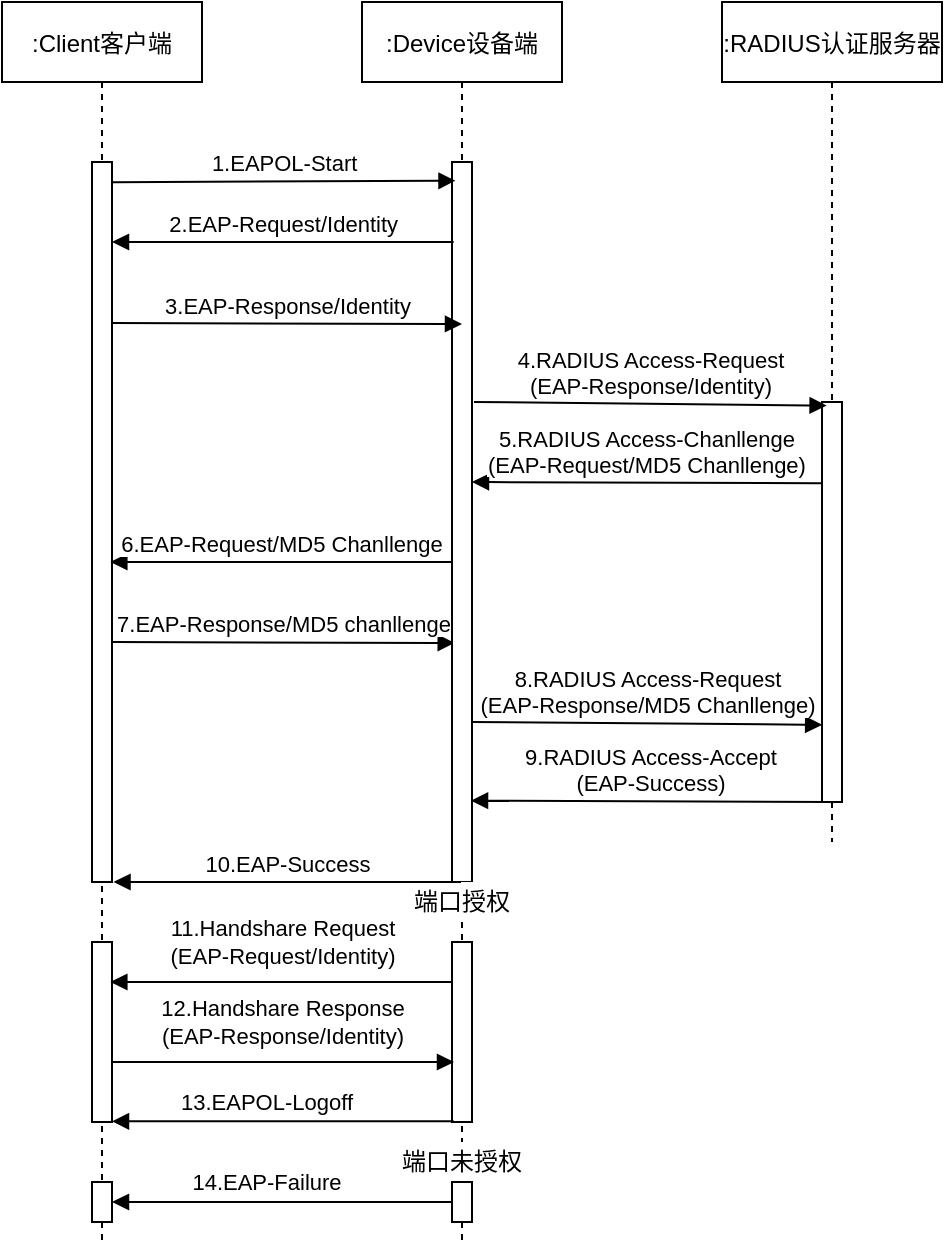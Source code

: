 <mxfile version="21.6.2" type="github">
  <diagram id="kgpKYQtTHZ0yAKxKKP6v" name="Page-1">
    <mxGraphModel dx="786" dy="446" grid="1" gridSize="10" guides="1" tooltips="1" connect="1" arrows="1" fold="1" page="1" pageScale="1" pageWidth="850" pageHeight="1100" math="0" shadow="0">
      <root>
        <mxCell id="0" />
        <mxCell id="1" parent="0" />
        <mxCell id="3nuBFxr9cyL0pnOWT2aG-1" value=":Client客户端" style="shape=umlLifeline;perimeter=lifelinePerimeter;container=1;collapsible=0;recursiveResize=0;rounded=0;shadow=0;strokeWidth=1;" parent="1" vertex="1">
          <mxGeometry x="120" y="80" width="100" height="620" as="geometry" />
        </mxCell>
        <mxCell id="3nuBFxr9cyL0pnOWT2aG-2" value="" style="points=[];perimeter=orthogonalPerimeter;rounded=0;shadow=0;strokeWidth=1;" parent="3nuBFxr9cyL0pnOWT2aG-1" vertex="1">
          <mxGeometry x="45" y="80" width="10" height="360" as="geometry" />
        </mxCell>
        <mxCell id="Z1kjCbmfh6l8uZKlBAK3-6" value="6.EAP-Request/MD5 Chanllenge" style="verticalAlign=bottom;endArrow=block;shadow=0;strokeWidth=1;exitX=0.083;exitY=0.364;exitDx=0;exitDy=0;exitPerimeter=0;" edge="1" parent="3nuBFxr9cyL0pnOWT2aG-1">
          <mxGeometry x="-0.002" relative="1" as="geometry">
            <mxPoint x="225" y="280" as="sourcePoint" />
            <mxPoint x="54.17" y="280" as="targetPoint" />
            <mxPoint as="offset" />
          </mxGeometry>
        </mxCell>
        <mxCell id="Z1kjCbmfh6l8uZKlBAK3-7" value="7.EAP-Response/MD5 chanllenge" style="verticalAlign=bottom;endArrow=block;shadow=0;strokeWidth=1;entryX=0.137;entryY=0.668;entryDx=0;entryDy=0;entryPerimeter=0;" edge="1" parent="3nuBFxr9cyL0pnOWT2aG-1" target="3nuBFxr9cyL0pnOWT2aG-6">
          <mxGeometry x="0.003" relative="1" as="geometry">
            <mxPoint x="55" y="320" as="sourcePoint" />
            <mxPoint as="offset" />
            <mxPoint x="230" y="320.5" as="targetPoint" />
          </mxGeometry>
        </mxCell>
        <mxCell id="Z1kjCbmfh6l8uZKlBAK3-25" value="" style="points=[];perimeter=orthogonalPerimeter;rounded=0;shadow=0;strokeWidth=1;" vertex="1" parent="3nuBFxr9cyL0pnOWT2aG-1">
          <mxGeometry x="45" y="590" width="10" height="20" as="geometry" />
        </mxCell>
        <mxCell id="3nuBFxr9cyL0pnOWT2aG-5" value=":Device设备端" style="shape=umlLifeline;perimeter=lifelinePerimeter;container=1;collapsible=0;recursiveResize=0;rounded=0;shadow=0;strokeWidth=1;" parent="1" vertex="1">
          <mxGeometry x="300" y="80" width="100" height="620" as="geometry" />
        </mxCell>
        <mxCell id="3nuBFxr9cyL0pnOWT2aG-6" value="" style="points=[];perimeter=orthogonalPerimeter;rounded=0;shadow=0;strokeWidth=1;" parent="3nuBFxr9cyL0pnOWT2aG-5" vertex="1">
          <mxGeometry x="45" y="80" width="10" height="360" as="geometry" />
        </mxCell>
        <mxCell id="Z1kjCbmfh6l8uZKlBAK3-3" value="3.EAP-Response/Identity" style="verticalAlign=bottom;endArrow=block;shadow=0;strokeWidth=1;" edge="1" parent="3nuBFxr9cyL0pnOWT2aG-5">
          <mxGeometry x="0.003" relative="1" as="geometry">
            <mxPoint x="-125" y="160.5" as="sourcePoint" />
            <mxPoint as="offset" />
            <mxPoint x="50" y="161" as="targetPoint" />
          </mxGeometry>
        </mxCell>
        <mxCell id="Z1kjCbmfh6l8uZKlBAK3-5" value="5.RADIUS Access-Chanllenge&#xa;(EAP-Request/MD5 Chanllenge)" style="verticalAlign=bottom;endArrow=block;shadow=0;strokeWidth=1;exitX=-0.051;exitY=0.203;exitDx=0;exitDy=0;exitPerimeter=0;" edge="1" parent="3nuBFxr9cyL0pnOWT2aG-5" source="Z1kjCbmfh6l8uZKlBAK3-2">
          <mxGeometry x="-0.002" relative="1" as="geometry">
            <mxPoint x="225.83" y="240" as="sourcePoint" />
            <mxPoint x="55.0" y="240" as="targetPoint" />
            <mxPoint as="offset" />
          </mxGeometry>
        </mxCell>
        <mxCell id="Z1kjCbmfh6l8uZKlBAK3-9" value="8.RADIUS Access-Request&#xa;(EAP-Response/MD5 Chanllenge)" style="verticalAlign=bottom;endArrow=block;shadow=0;strokeWidth=1;entryX=0.008;entryY=0.807;entryDx=0;entryDy=0;entryPerimeter=0;" edge="1" parent="3nuBFxr9cyL0pnOWT2aG-5" target="Z1kjCbmfh6l8uZKlBAK3-2">
          <mxGeometry x="0.003" relative="1" as="geometry">
            <mxPoint x="55" y="360" as="sourcePoint" />
            <mxPoint as="offset" />
            <mxPoint x="231" y="362" as="targetPoint" />
          </mxGeometry>
        </mxCell>
        <mxCell id="Z1kjCbmfh6l8uZKlBAK3-32" value="端口授权" style="rounded=0;whiteSpace=wrap;html=1;strokeColor=none;" vertex="1" parent="3nuBFxr9cyL0pnOWT2aG-5">
          <mxGeometry y="440" width="100" height="20" as="geometry" />
        </mxCell>
        <mxCell id="Z1kjCbmfh6l8uZKlBAK3-34" value="端口未授权" style="rounded=0;whiteSpace=wrap;html=1;strokeColor=none;" vertex="1" parent="3nuBFxr9cyL0pnOWT2aG-5">
          <mxGeometry y="570" width="100" height="20" as="geometry" />
        </mxCell>
        <mxCell id="3nuBFxr9cyL0pnOWT2aG-8" value="1.EAPOL-Start" style="verticalAlign=bottom;endArrow=block;entryX=0.175;entryY=0.026;shadow=0;strokeWidth=1;exitX=1.032;exitY=0.028;exitDx=0;exitDy=0;exitPerimeter=0;entryDx=0;entryDy=0;entryPerimeter=0;" parent="1" source="3nuBFxr9cyL0pnOWT2aG-2" target="3nuBFxr9cyL0pnOWT2aG-6" edge="1">
          <mxGeometry x="0.003" relative="1" as="geometry">
            <mxPoint x="275" y="160" as="sourcePoint" />
            <mxPoint as="offset" />
          </mxGeometry>
        </mxCell>
        <mxCell id="3nuBFxr9cyL0pnOWT2aG-9" value="2.EAP-Request/Identity" style="verticalAlign=bottom;endArrow=block;shadow=0;strokeWidth=1;exitX=0.083;exitY=0.364;exitDx=0;exitDy=0;exitPerimeter=0;" parent="1" edge="1">
          <mxGeometry x="-0.002" relative="1" as="geometry">
            <mxPoint x="345.83" y="200.0" as="sourcePoint" />
            <mxPoint x="175" y="200.0" as="targetPoint" />
            <mxPoint as="offset" />
          </mxGeometry>
        </mxCell>
        <mxCell id="Z1kjCbmfh6l8uZKlBAK3-1" value=":RADIUS认证服务器" style="shape=umlLifeline;perimeter=lifelinePerimeter;container=1;collapsible=0;recursiveResize=0;rounded=0;shadow=0;strokeWidth=1;" vertex="1" parent="1">
          <mxGeometry x="480" y="80" width="110" height="420" as="geometry" />
        </mxCell>
        <mxCell id="Z1kjCbmfh6l8uZKlBAK3-2" value="" style="points=[];perimeter=orthogonalPerimeter;rounded=0;shadow=0;strokeWidth=1;" vertex="1" parent="Z1kjCbmfh6l8uZKlBAK3-1">
          <mxGeometry x="50" y="200" width="10" height="200" as="geometry" />
        </mxCell>
        <mxCell id="Z1kjCbmfh6l8uZKlBAK3-4" value="4.RADIUS Access-Request&#xa;(EAP-Response/Identity)" style="verticalAlign=bottom;endArrow=block;shadow=0;strokeWidth=1;entryX=0.23;entryY=0.009;entryDx=0;entryDy=0;entryPerimeter=0;" edge="1" parent="1" target="Z1kjCbmfh6l8uZKlBAK3-2">
          <mxGeometry x="0.003" relative="1" as="geometry">
            <mxPoint x="356" y="280" as="sourcePoint" />
            <mxPoint as="offset" />
            <mxPoint x="520" y="281" as="targetPoint" />
          </mxGeometry>
        </mxCell>
        <mxCell id="Z1kjCbmfh6l8uZKlBAK3-10" value="9.RADIUS Access-Accept&#xa;(EAP-Success)" style="verticalAlign=bottom;endArrow=block;shadow=0;strokeWidth=1;exitX=-0.051;exitY=0.203;exitDx=0;exitDy=0;exitPerimeter=0;entryX=0.952;entryY=0.887;entryDx=0;entryDy=0;entryPerimeter=0;" edge="1" parent="1" target="3nuBFxr9cyL0pnOWT2aG-6">
          <mxGeometry x="-0.002" relative="1" as="geometry">
            <mxPoint x="534" y="480" as="sourcePoint" />
            <mxPoint x="360.0" y="479" as="targetPoint" />
            <mxPoint as="offset" />
          </mxGeometry>
        </mxCell>
        <mxCell id="Z1kjCbmfh6l8uZKlBAK3-12" value="10.EAP-Success" style="verticalAlign=bottom;endArrow=block;shadow=0;strokeWidth=1;entryX=1.076;entryY=1;entryDx=0;entryDy=0;entryPerimeter=0;" edge="1" parent="1" source="3nuBFxr9cyL0pnOWT2aG-5" target="3nuBFxr9cyL0pnOWT2aG-2">
          <mxGeometry x="-0.002" relative="1" as="geometry">
            <mxPoint x="340.83" y="510" as="sourcePoint" />
            <mxPoint x="180" y="510" as="targetPoint" />
            <mxPoint as="offset" />
          </mxGeometry>
        </mxCell>
        <mxCell id="Z1kjCbmfh6l8uZKlBAK3-13" value="" style="points=[];perimeter=orthogonalPerimeter;rounded=0;shadow=0;strokeWidth=1;" vertex="1" parent="1">
          <mxGeometry x="165" y="550" width="10" height="90" as="geometry" />
        </mxCell>
        <mxCell id="Z1kjCbmfh6l8uZKlBAK3-14" value="" style="points=[];perimeter=orthogonalPerimeter;rounded=0;shadow=0;strokeWidth=1;" vertex="1" parent="1">
          <mxGeometry x="345" y="550" width="10" height="90" as="geometry" />
        </mxCell>
        <mxCell id="Z1kjCbmfh6l8uZKlBAK3-20" value="" style="verticalAlign=bottom;endArrow=block;shadow=0;strokeWidth=1;exitX=0.083;exitY=0.364;exitDx=0;exitDy=0;exitPerimeter=0;" edge="1" parent="1">
          <mxGeometry x="-0.002" relative="1" as="geometry">
            <mxPoint x="345" y="570" as="sourcePoint" />
            <mxPoint x="174.17" y="570" as="targetPoint" />
            <mxPoint as="offset" />
          </mxGeometry>
        </mxCell>
        <mxCell id="Z1kjCbmfh6l8uZKlBAK3-30" value="11.Handshare Request&lt;br&gt;(EAP-Request/Identity)" style="edgeLabel;html=1;align=center;verticalAlign=middle;resizable=0;points=[];" vertex="1" connectable="0" parent="Z1kjCbmfh6l8uZKlBAK3-20">
          <mxGeometry x="0.148" relative="1" as="geometry">
            <mxPoint x="13" y="-20" as="offset" />
          </mxGeometry>
        </mxCell>
        <mxCell id="Z1kjCbmfh6l8uZKlBAK3-22" value="" style="verticalAlign=bottom;endArrow=block;shadow=0;strokeWidth=1;entryX=0.137;entryY=0.668;entryDx=0;entryDy=0;entryPerimeter=0;" edge="1" parent="1">
          <mxGeometry x="0.003" relative="1" as="geometry">
            <mxPoint x="175" y="610" as="sourcePoint" />
            <mxPoint as="offset" />
            <mxPoint x="346" y="610" as="targetPoint" />
          </mxGeometry>
        </mxCell>
        <mxCell id="Z1kjCbmfh6l8uZKlBAK3-31" value="12.Handshare Response&lt;br&gt;(EAP-Response/Identity)" style="edgeLabel;html=1;align=center;verticalAlign=middle;resizable=0;points=[];" vertex="1" connectable="0" parent="Z1kjCbmfh6l8uZKlBAK3-22">
          <mxGeometry x="-0.151" relative="1" as="geometry">
            <mxPoint x="12" y="-20" as="offset" />
          </mxGeometry>
        </mxCell>
        <mxCell id="Z1kjCbmfh6l8uZKlBAK3-23" value="" style="verticalAlign=bottom;endArrow=block;shadow=0;strokeWidth=1;exitX=0.083;exitY=0.364;exitDx=0;exitDy=0;exitPerimeter=0;" edge="1" parent="1">
          <mxGeometry x="-0.002" relative="1" as="geometry">
            <mxPoint x="345.83" y="639.67" as="sourcePoint" />
            <mxPoint x="175.0" y="639.67" as="targetPoint" />
            <mxPoint as="offset" />
          </mxGeometry>
        </mxCell>
        <mxCell id="Z1kjCbmfh6l8uZKlBAK3-29" value="13.EAPOL-Logoff" style="edgeLabel;html=1;align=center;verticalAlign=middle;resizable=0;points=[];" vertex="1" connectable="0" parent="Z1kjCbmfh6l8uZKlBAK3-23">
          <mxGeometry x="0.103" y="-1" relative="1" as="geometry">
            <mxPoint y="-9" as="offset" />
          </mxGeometry>
        </mxCell>
        <mxCell id="Z1kjCbmfh6l8uZKlBAK3-24" value="" style="verticalAlign=bottom;endArrow=block;shadow=0;strokeWidth=1;exitX=0.083;exitY=0.364;exitDx=0;exitDy=0;exitPerimeter=0;" edge="1" parent="1">
          <mxGeometry x="-0.002" relative="1" as="geometry">
            <mxPoint x="345.83" y="680" as="sourcePoint" />
            <mxPoint x="175.0" y="680" as="targetPoint" />
            <mxPoint as="offset" />
          </mxGeometry>
        </mxCell>
        <mxCell id="Z1kjCbmfh6l8uZKlBAK3-28" value="14.EAP-Failure" style="edgeLabel;html=1;align=center;verticalAlign=middle;resizable=0;points=[];" vertex="1" connectable="0" parent="Z1kjCbmfh6l8uZKlBAK3-24">
          <mxGeometry x="0.103" y="-2" relative="1" as="geometry">
            <mxPoint y="-8" as="offset" />
          </mxGeometry>
        </mxCell>
        <mxCell id="Z1kjCbmfh6l8uZKlBAK3-26" value="" style="points=[];perimeter=orthogonalPerimeter;rounded=0;shadow=0;strokeWidth=1;" vertex="1" parent="1">
          <mxGeometry x="345" y="670" width="10" height="20" as="geometry" />
        </mxCell>
      </root>
    </mxGraphModel>
  </diagram>
</mxfile>
